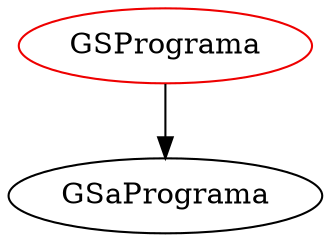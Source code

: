 digraph gsprograma{
GSPrograma -> GSaPrograma;
GSPrograma	[shape=oval, color=red2, label="GSPrograma"];
}
